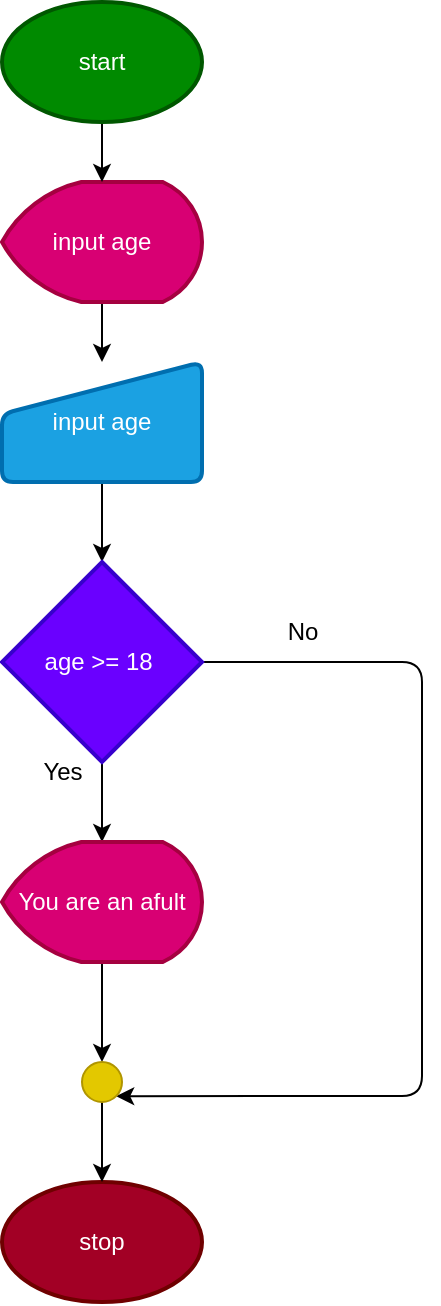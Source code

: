 <mxfile>
    <diagram id="h4L9QpiSSvtIUqXnJJNA" name="Page-1">
        <mxGraphModel dx="1370" dy="521" grid="1" gridSize="10" guides="1" tooltips="1" connect="1" arrows="1" fold="1" page="1" pageScale="1" pageWidth="850" pageHeight="1100" math="0" shadow="0">
            <root>
                <mxCell id="0"/>
                <mxCell id="1" parent="0"/>
                <mxCell id="16" value="" style="edgeStyle=none;html=1;" parent="1" source="3" target="8" edge="1">
                    <mxGeometry relative="1" as="geometry"/>
                </mxCell>
                <mxCell id="3" value="input age" style="html=1;strokeWidth=2;shape=manualInput;whiteSpace=wrap;rounded=1;size=26;arcSize=11;fillColor=#1ba1e2;fontColor=#ffffff;strokeColor=#006EAF;" parent="1" vertex="1">
                    <mxGeometry x="310" y="210" width="100" height="60" as="geometry"/>
                </mxCell>
                <mxCell id="6" value="" style="edgeStyle=none;html=1;" parent="1" source="4" target="3" edge="1">
                    <mxGeometry relative="1" as="geometry"/>
                </mxCell>
                <mxCell id="4" value="input age" style="strokeWidth=2;html=1;shape=mxgraph.flowchart.display;whiteSpace=wrap;fillColor=#d80073;fontColor=#ffffff;strokeColor=#A50040;" parent="1" vertex="1">
                    <mxGeometry x="310" y="120" width="100" height="60" as="geometry"/>
                </mxCell>
                <mxCell id="15" value="" style="edgeStyle=none;html=1;" parent="1" source="8" target="9" edge="1">
                    <mxGeometry relative="1" as="geometry"/>
                </mxCell>
                <mxCell id="20" style="edgeStyle=none;html=1;entryX=0.855;entryY=0.855;entryDx=0;entryDy=0;entryPerimeter=0;" parent="1" source="8" target="18" edge="1">
                    <mxGeometry relative="1" as="geometry">
                        <Array as="points">
                            <mxPoint x="520" y="360"/>
                            <mxPoint x="520" y="577"/>
                        </Array>
                    </mxGeometry>
                </mxCell>
                <mxCell id="8" value="age &amp;gt;= 18&amp;nbsp;" style="strokeWidth=2;html=1;shape=mxgraph.flowchart.decision;whiteSpace=wrap;fillColor=#6a00ff;fontColor=#ffffff;strokeColor=#3700CC;" parent="1" vertex="1">
                    <mxGeometry x="310" y="310" width="100" height="100" as="geometry"/>
                </mxCell>
                <mxCell id="32" value="" style="edgeStyle=none;html=1;" parent="1" source="9" target="18" edge="1">
                    <mxGeometry relative="1" as="geometry"/>
                </mxCell>
                <mxCell id="9" value="You are an afult" style="strokeWidth=2;html=1;shape=mxgraph.flowchart.display;whiteSpace=wrap;fillColor=#d80073;fontColor=#ffffff;strokeColor=#A50040;" parent="1" vertex="1">
                    <mxGeometry x="310" y="450" width="100" height="60" as="geometry"/>
                </mxCell>
                <mxCell id="23" value="Yes" style="text;html=1;align=center;verticalAlign=middle;resizable=0;points=[];autosize=1;strokeColor=none;fillColor=none;" parent="1" vertex="1">
                    <mxGeometry x="320" y="400" width="40" height="30" as="geometry"/>
                </mxCell>
                <mxCell id="24" value="No" style="text;html=1;align=center;verticalAlign=middle;resizable=0;points=[];autosize=1;strokeColor=none;fillColor=none;" parent="1" vertex="1">
                    <mxGeometry x="440" y="330" width="40" height="30" as="geometry"/>
                </mxCell>
                <mxCell id="27" value="" style="edgeStyle=none;html=1;" parent="1" source="26" target="4" edge="1">
                    <mxGeometry relative="1" as="geometry"/>
                </mxCell>
                <mxCell id="26" value="start" style="strokeWidth=2;html=1;shape=mxgraph.flowchart.start_1;whiteSpace=wrap;fillColor=#008a00;fontColor=#ffffff;strokeColor=#005700;" parent="1" vertex="1">
                    <mxGeometry x="310" y="30" width="100" height="60" as="geometry"/>
                </mxCell>
                <mxCell id="28" value="stop" style="strokeWidth=2;html=1;shape=mxgraph.flowchart.start_1;whiteSpace=wrap;fillColor=#a20025;fontColor=#ffffff;strokeColor=#6F0000;" parent="1" vertex="1">
                    <mxGeometry x="310" y="620" width="100" height="60" as="geometry"/>
                </mxCell>
                <mxCell id="33" value="" style="edgeStyle=none;html=1;" parent="1" source="18" target="28" edge="1">
                    <mxGeometry relative="1" as="geometry"/>
                </mxCell>
                <mxCell id="18" value="" style="verticalLabelPosition=bottom;verticalAlign=top;html=1;shape=mxgraph.flowchart.on-page_reference;fillColor=#e3c800;fontColor=#000000;strokeColor=#B09500;" parent="1" vertex="1">
                    <mxGeometry x="350" y="560" width="20" height="20" as="geometry"/>
                </mxCell>
            </root>
        </mxGraphModel>
    </diagram>
</mxfile>